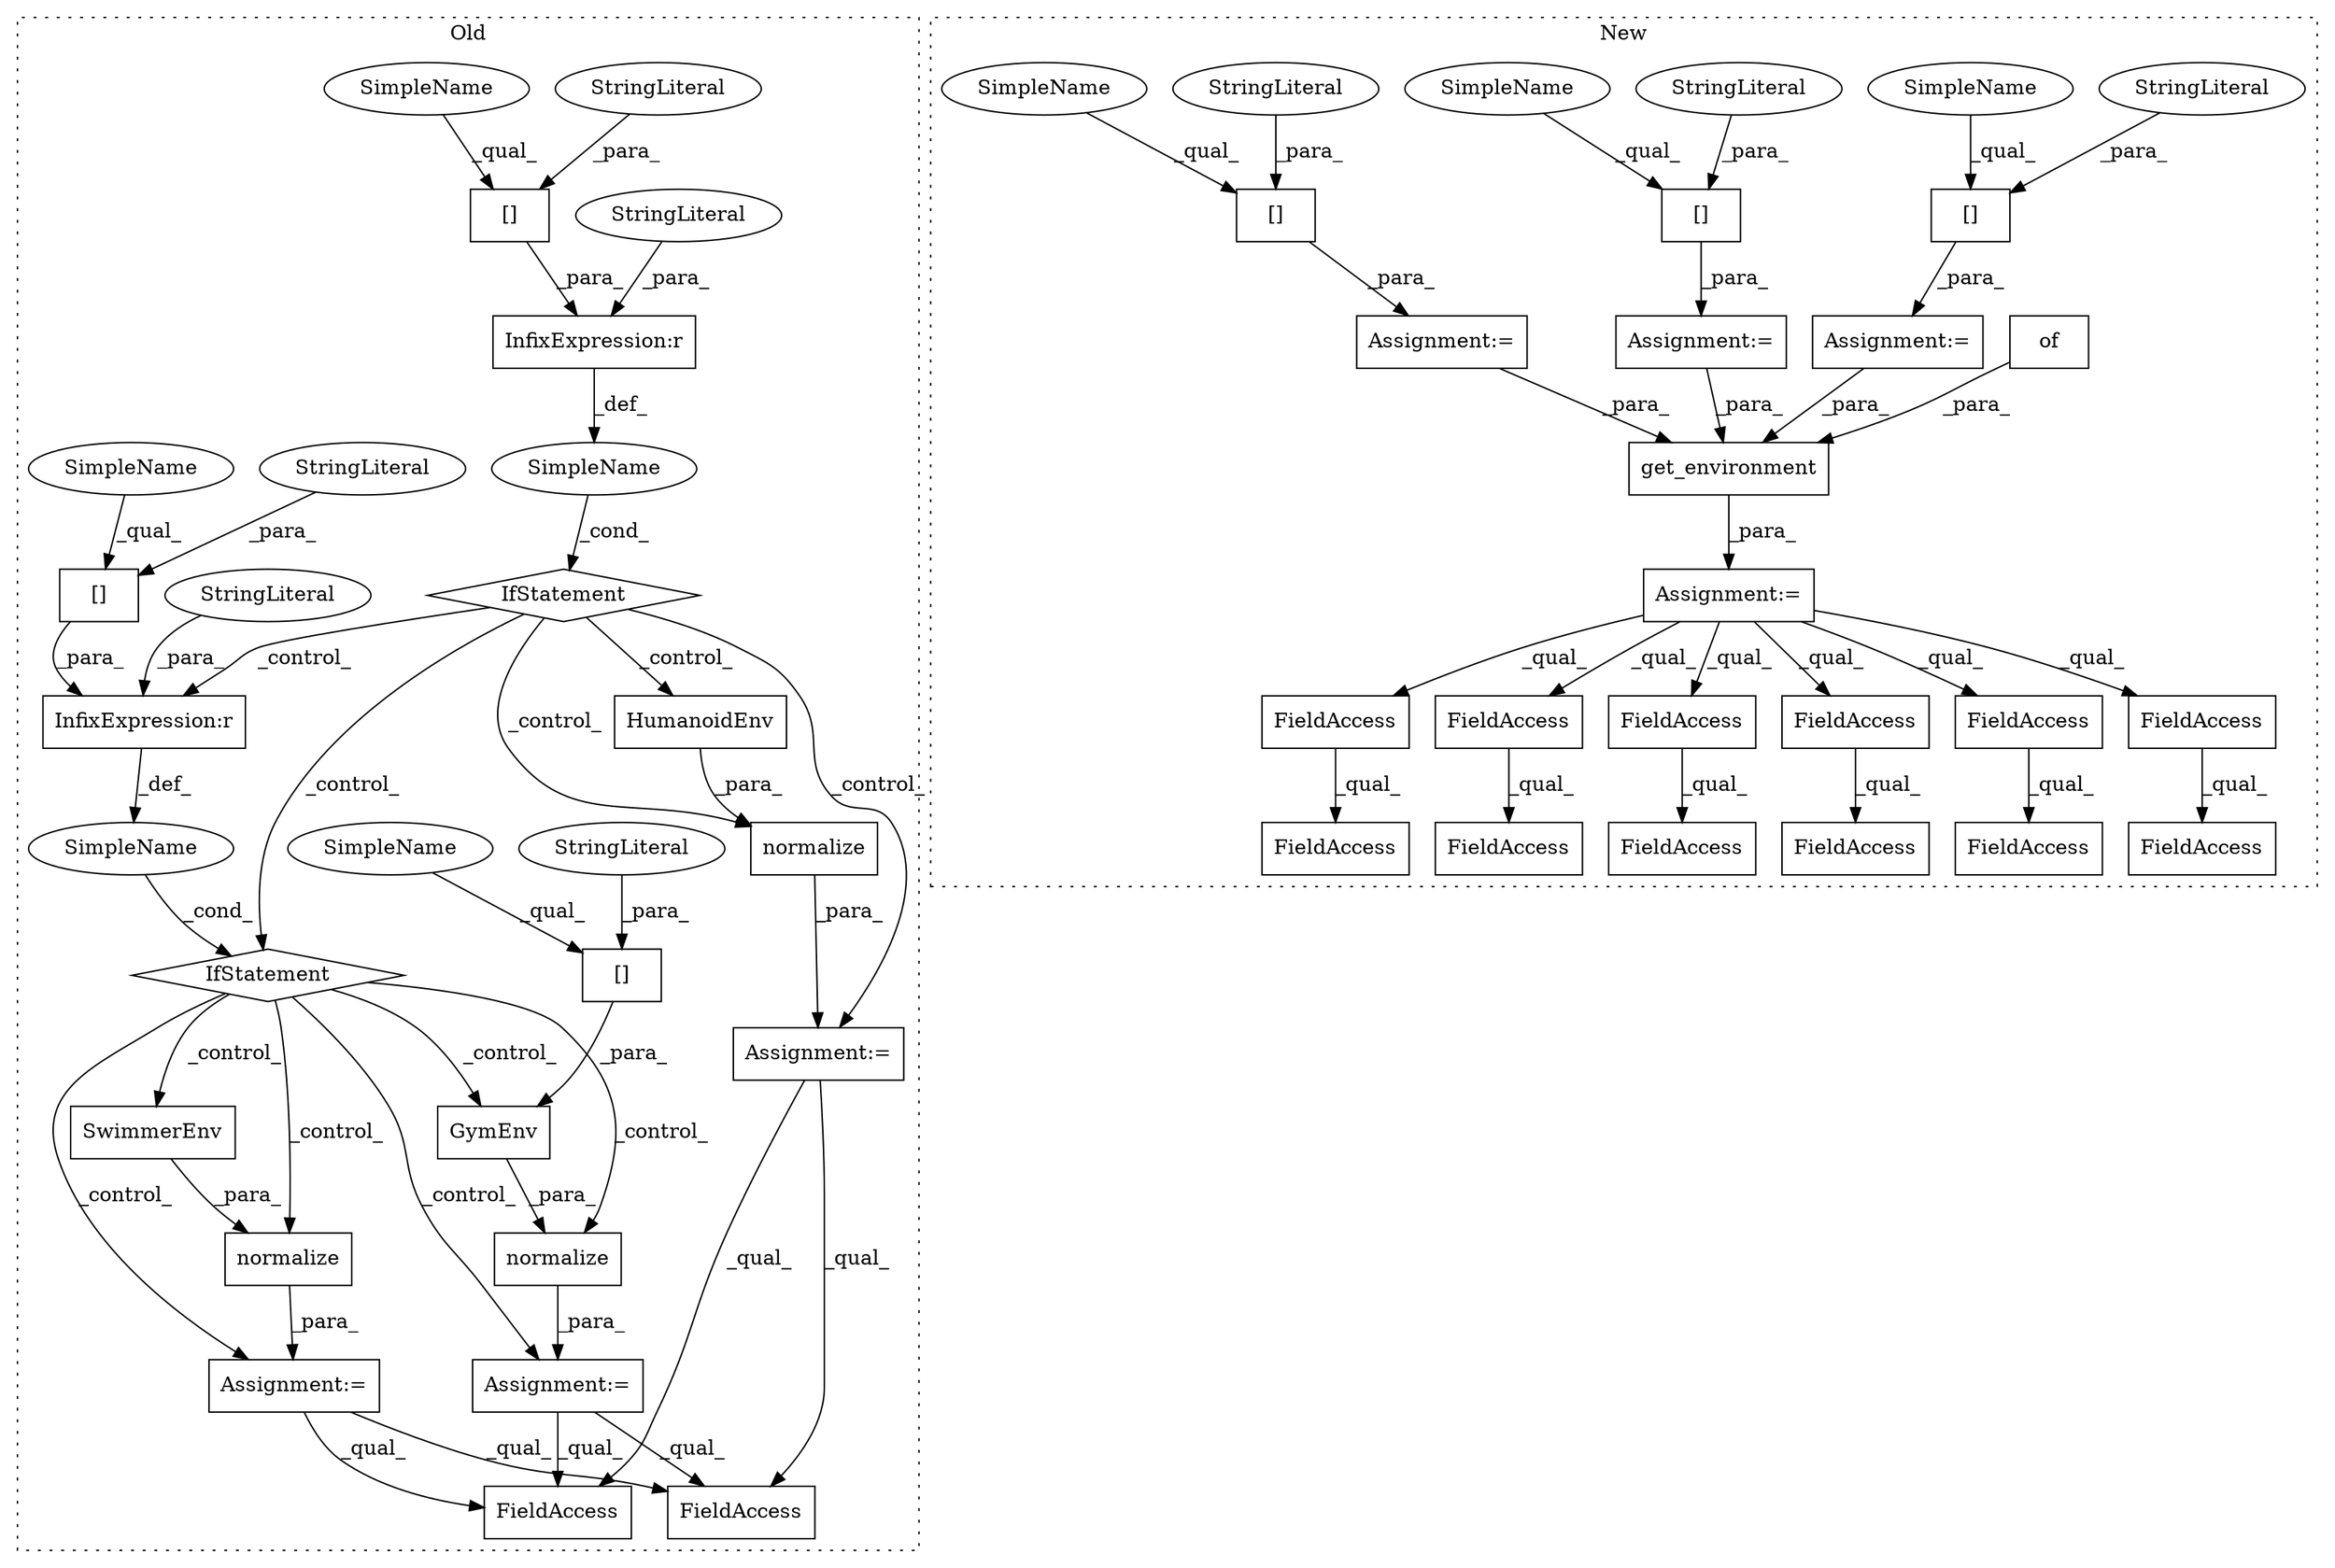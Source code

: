 digraph G {
subgraph cluster0 {
1 [label="GymEnv" a="32" s="3168,3194" l="7,1" shape="box"];
3 [label="SimpleName" a="42" s="" l="" shape="ellipse"];
4 [label="SwimmerEnv" a="32" s="3030" l="12" shape="box"];
5 [label="[]" a="2" s="3175,3193" l="8,1" shape="box"];
6 [label="SimpleName" a="42" s="" l="" shape="ellipse"];
7 [label="StringLiteral" a="45" s="3183" l="10" shape="ellipse"];
8 [label="InfixExpression:r" a="27" s="2987" l="4" shape="box"];
9 [label="[]" a="2" s="2968,2986" l="8,1" shape="box"];
10 [label="StringLiteral" a="45" s="2976" l="10" shape="ellipse"];
11 [label="StringLiteral" a="45" s="2991" l="15" shape="ellipse"];
12 [label="InfixExpression:r" a="27" s="2888" l="4" shape="box"];
13 [label="[]" a="2" s="2869,2887" l="8,1" shape="box"];
14 [label="StringLiteral" a="45" s="2877" l="10" shape="ellipse"];
15 [label="StringLiteral" a="45" s="2892" l="16" shape="ellipse"];
16 [label="HumanoidEnv" a="32" s="2932" l="13" shape="box"];
17 [label="FieldAccess" a="22" s="3527" l="8" shape="box"];
30 [label="normalize" a="32" s="2922,2945" l="10,1" shape="box"];
32 [label="IfStatement" a="25" s="2964,3006" l="4,2" shape="diamond"];
33 [label="normalize" a="32" s="3020,3042" l="10,1" shape="box"];
34 [label="IfStatement" a="25" s="2865,2908" l="4,2" shape="diamond"];
35 [label="normalize" a="32" s="3158,3195" l="10,1" shape="box"];
42 [label="Assignment:=" a="7" s="2921" l="1" shape="box"];
47 [label="Assignment:=" a="7" s="3157" l="1" shape="box"];
48 [label="Assignment:=" a="7" s="3019" l="1" shape="box"];
49 [label="FieldAccess" a="22" s="3590" l="8" shape="box"];
50 [label="SimpleName" a="42" s="3175" l="7" shape="ellipse"];
51 [label="SimpleName" a="42" s="2869" l="7" shape="ellipse"];
52 [label="SimpleName" a="42" s="2968" l="7" shape="ellipse"];
label = "Old";
style="dotted";
}
subgraph cluster1 {
2 [label="get_environment" a="32" s="2528,2573" l="16,1" shape="box"];
18 [label="FieldAccess" a="22" s="3074" l="22" shape="box"];
19 [label="FieldAccess" a="22" s="3074" l="16" shape="box"];
20 [label="FieldAccess" a="22" s="3046" l="27" shape="box"];
21 [label="FieldAccess" a="22" s="2969" l="22" shape="box"];
22 [label="FieldAccess" a="22" s="2969" l="16" shape="box"];
23 [label="FieldAccess" a="22" s="3046" l="21" shape="box"];
24 [label="FieldAccess" a="22" s="2602" l="27" shape="box"];
25 [label="FieldAccess" a="22" s="2941" l="27" shape="box"];
26 [label="FieldAccess" a="22" s="2602" l="21" shape="box"];
27 [label="FieldAccess" a="22" s="2630" l="22" shape="box"];
28 [label="FieldAccess" a="22" s="2630" l="16" shape="box"];
29 [label="FieldAccess" a="22" s="2941" l="21" shape="box"];
31 [label="of" a="32" s="2569" l="4" shape="box"];
36 [label="Assignment:=" a="7" s="2442" l="1" shape="box"];
37 [label="[]" a="2" s="2443,2461" l="8,1" shape="box"];
38 [label="[]" a="2" s="2473,2487" l="8,1" shape="box"];
39 [label="StringLiteral" a="45" s="2451" l="10" shape="ellipse"];
40 [label="[]" a="2" s="2501,2517" l="8,1" shape="box"];
41 [label="StringLiteral" a="45" s="2509" l="8" shape="ellipse"];
43 [label="Assignment:=" a="7" s="2472" l="1" shape="box"];
44 [label="Assignment:=" a="7" s="2527" l="1" shape="box"];
45 [label="StringLiteral" a="45" s="2481" l="6" shape="ellipse"];
46 [label="Assignment:=" a="7" s="2500" l="1" shape="box"];
53 [label="SimpleName" a="42" s="2501" l="7" shape="ellipse"];
54 [label="SimpleName" a="42" s="2473" l="7" shape="ellipse"];
55 [label="SimpleName" a="42" s="2443" l="7" shape="ellipse"];
label = "New";
style="dotted";
}
1 -> 35 [label="_para_"];
2 -> 44 [label="_para_"];
3 -> 32 [label="_cond_"];
4 -> 33 [label="_para_"];
5 -> 1 [label="_para_"];
6 -> 34 [label="_cond_"];
7 -> 5 [label="_para_"];
8 -> 3 [label="_def_"];
9 -> 8 [label="_para_"];
10 -> 9 [label="_para_"];
11 -> 8 [label="_para_"];
12 -> 6 [label="_def_"];
13 -> 12 [label="_para_"];
14 -> 13 [label="_para_"];
15 -> 12 [label="_para_"];
16 -> 30 [label="_para_"];
19 -> 18 [label="_qual_"];
22 -> 21 [label="_qual_"];
23 -> 20 [label="_qual_"];
26 -> 24 [label="_qual_"];
28 -> 27 [label="_qual_"];
29 -> 25 [label="_qual_"];
30 -> 42 [label="_para_"];
31 -> 2 [label="_para_"];
32 -> 1 [label="_control_"];
32 -> 4 [label="_control_"];
32 -> 47 [label="_control_"];
32 -> 35 [label="_control_"];
32 -> 33 [label="_control_"];
32 -> 48 [label="_control_"];
33 -> 48 [label="_para_"];
34 -> 32 [label="_control_"];
34 -> 16 [label="_control_"];
34 -> 42 [label="_control_"];
34 -> 8 [label="_control_"];
34 -> 30 [label="_control_"];
35 -> 47 [label="_para_"];
36 -> 2 [label="_para_"];
37 -> 36 [label="_para_"];
38 -> 43 [label="_para_"];
39 -> 37 [label="_para_"];
40 -> 46 [label="_para_"];
41 -> 40 [label="_para_"];
42 -> 49 [label="_qual_"];
42 -> 17 [label="_qual_"];
43 -> 2 [label="_para_"];
44 -> 22 [label="_qual_"];
44 -> 29 [label="_qual_"];
44 -> 28 [label="_qual_"];
44 -> 19 [label="_qual_"];
44 -> 23 [label="_qual_"];
44 -> 26 [label="_qual_"];
45 -> 38 [label="_para_"];
46 -> 2 [label="_para_"];
47 -> 17 [label="_qual_"];
47 -> 49 [label="_qual_"];
48 -> 17 [label="_qual_"];
48 -> 49 [label="_qual_"];
50 -> 5 [label="_qual_"];
51 -> 13 [label="_qual_"];
52 -> 9 [label="_qual_"];
53 -> 40 [label="_qual_"];
54 -> 38 [label="_qual_"];
55 -> 37 [label="_qual_"];
}